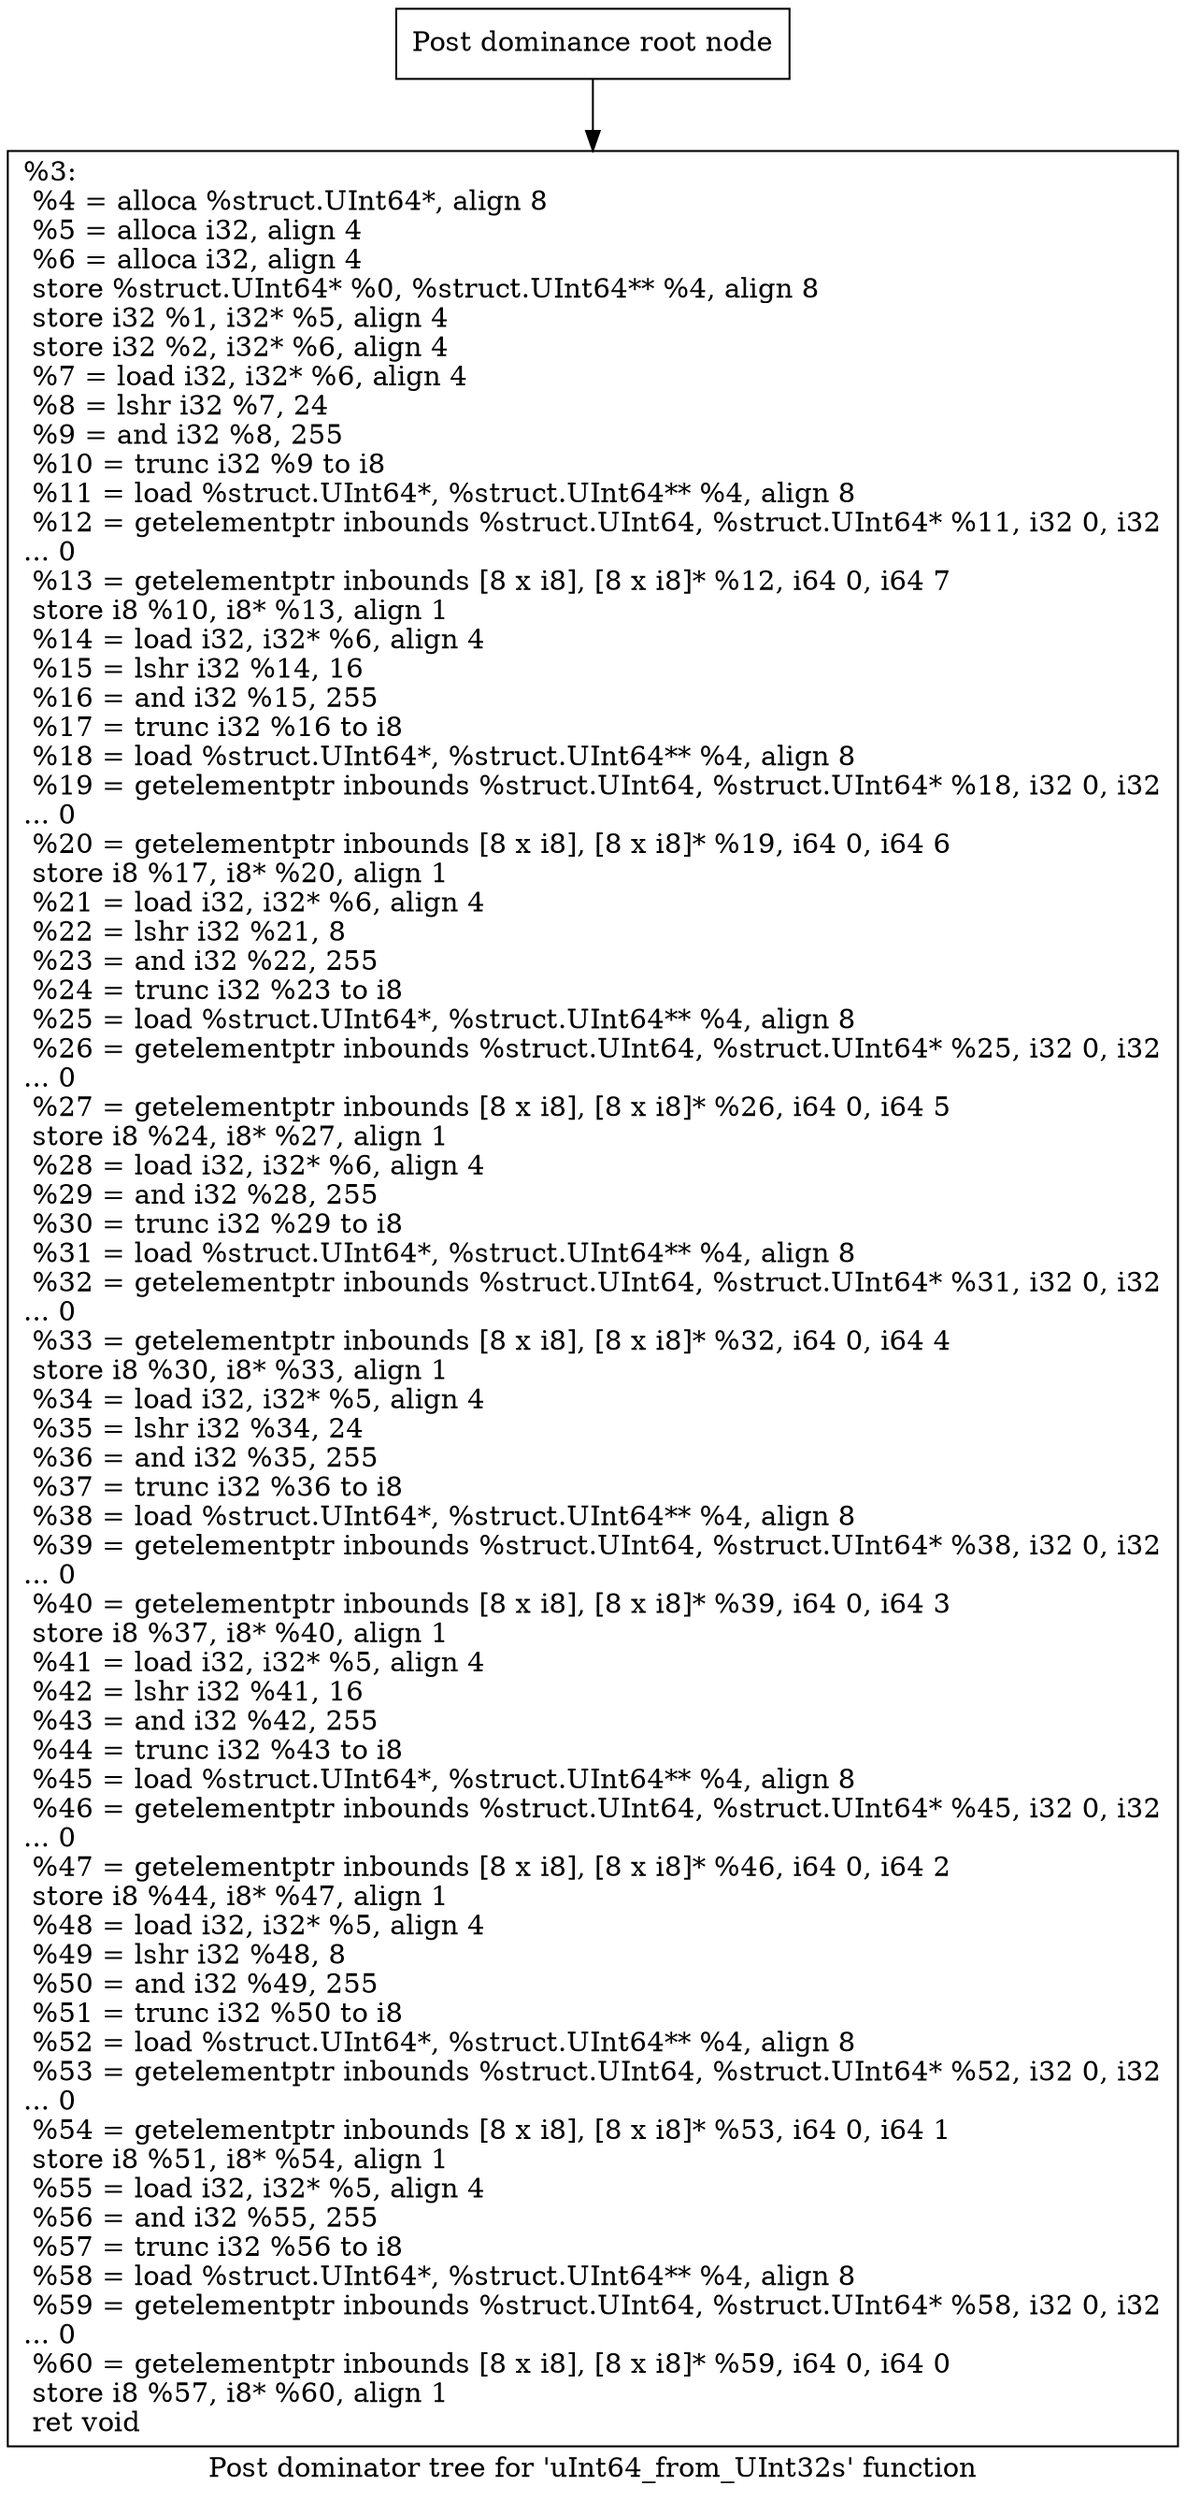 digraph "Post dominator tree for 'uInt64_from_UInt32s' function" {
	label="Post dominator tree for 'uInt64_from_UInt32s' function";

	Node0x17139c0 [shape=record,label="{Post dominance root node}"];
	Node0x17139c0 -> Node0x1713a20;
	Node0x1713a20 [shape=record,label="{%3:\l  %4 = alloca %struct.UInt64*, align 8\l  %5 = alloca i32, align 4\l  %6 = alloca i32, align 4\l  store %struct.UInt64* %0, %struct.UInt64** %4, align 8\l  store i32 %1, i32* %5, align 4\l  store i32 %2, i32* %6, align 4\l  %7 = load i32, i32* %6, align 4\l  %8 = lshr i32 %7, 24\l  %9 = and i32 %8, 255\l  %10 = trunc i32 %9 to i8\l  %11 = load %struct.UInt64*, %struct.UInt64** %4, align 8\l  %12 = getelementptr inbounds %struct.UInt64, %struct.UInt64* %11, i32 0, i32\l... 0\l  %13 = getelementptr inbounds [8 x i8], [8 x i8]* %12, i64 0, i64 7\l  store i8 %10, i8* %13, align 1\l  %14 = load i32, i32* %6, align 4\l  %15 = lshr i32 %14, 16\l  %16 = and i32 %15, 255\l  %17 = trunc i32 %16 to i8\l  %18 = load %struct.UInt64*, %struct.UInt64** %4, align 8\l  %19 = getelementptr inbounds %struct.UInt64, %struct.UInt64* %18, i32 0, i32\l... 0\l  %20 = getelementptr inbounds [8 x i8], [8 x i8]* %19, i64 0, i64 6\l  store i8 %17, i8* %20, align 1\l  %21 = load i32, i32* %6, align 4\l  %22 = lshr i32 %21, 8\l  %23 = and i32 %22, 255\l  %24 = trunc i32 %23 to i8\l  %25 = load %struct.UInt64*, %struct.UInt64** %4, align 8\l  %26 = getelementptr inbounds %struct.UInt64, %struct.UInt64* %25, i32 0, i32\l... 0\l  %27 = getelementptr inbounds [8 x i8], [8 x i8]* %26, i64 0, i64 5\l  store i8 %24, i8* %27, align 1\l  %28 = load i32, i32* %6, align 4\l  %29 = and i32 %28, 255\l  %30 = trunc i32 %29 to i8\l  %31 = load %struct.UInt64*, %struct.UInt64** %4, align 8\l  %32 = getelementptr inbounds %struct.UInt64, %struct.UInt64* %31, i32 0, i32\l... 0\l  %33 = getelementptr inbounds [8 x i8], [8 x i8]* %32, i64 0, i64 4\l  store i8 %30, i8* %33, align 1\l  %34 = load i32, i32* %5, align 4\l  %35 = lshr i32 %34, 24\l  %36 = and i32 %35, 255\l  %37 = trunc i32 %36 to i8\l  %38 = load %struct.UInt64*, %struct.UInt64** %4, align 8\l  %39 = getelementptr inbounds %struct.UInt64, %struct.UInt64* %38, i32 0, i32\l... 0\l  %40 = getelementptr inbounds [8 x i8], [8 x i8]* %39, i64 0, i64 3\l  store i8 %37, i8* %40, align 1\l  %41 = load i32, i32* %5, align 4\l  %42 = lshr i32 %41, 16\l  %43 = and i32 %42, 255\l  %44 = trunc i32 %43 to i8\l  %45 = load %struct.UInt64*, %struct.UInt64** %4, align 8\l  %46 = getelementptr inbounds %struct.UInt64, %struct.UInt64* %45, i32 0, i32\l... 0\l  %47 = getelementptr inbounds [8 x i8], [8 x i8]* %46, i64 0, i64 2\l  store i8 %44, i8* %47, align 1\l  %48 = load i32, i32* %5, align 4\l  %49 = lshr i32 %48, 8\l  %50 = and i32 %49, 255\l  %51 = trunc i32 %50 to i8\l  %52 = load %struct.UInt64*, %struct.UInt64** %4, align 8\l  %53 = getelementptr inbounds %struct.UInt64, %struct.UInt64* %52, i32 0, i32\l... 0\l  %54 = getelementptr inbounds [8 x i8], [8 x i8]* %53, i64 0, i64 1\l  store i8 %51, i8* %54, align 1\l  %55 = load i32, i32* %5, align 4\l  %56 = and i32 %55, 255\l  %57 = trunc i32 %56 to i8\l  %58 = load %struct.UInt64*, %struct.UInt64** %4, align 8\l  %59 = getelementptr inbounds %struct.UInt64, %struct.UInt64* %58, i32 0, i32\l... 0\l  %60 = getelementptr inbounds [8 x i8], [8 x i8]* %59, i64 0, i64 0\l  store i8 %57, i8* %60, align 1\l  ret void\l}"];
}
